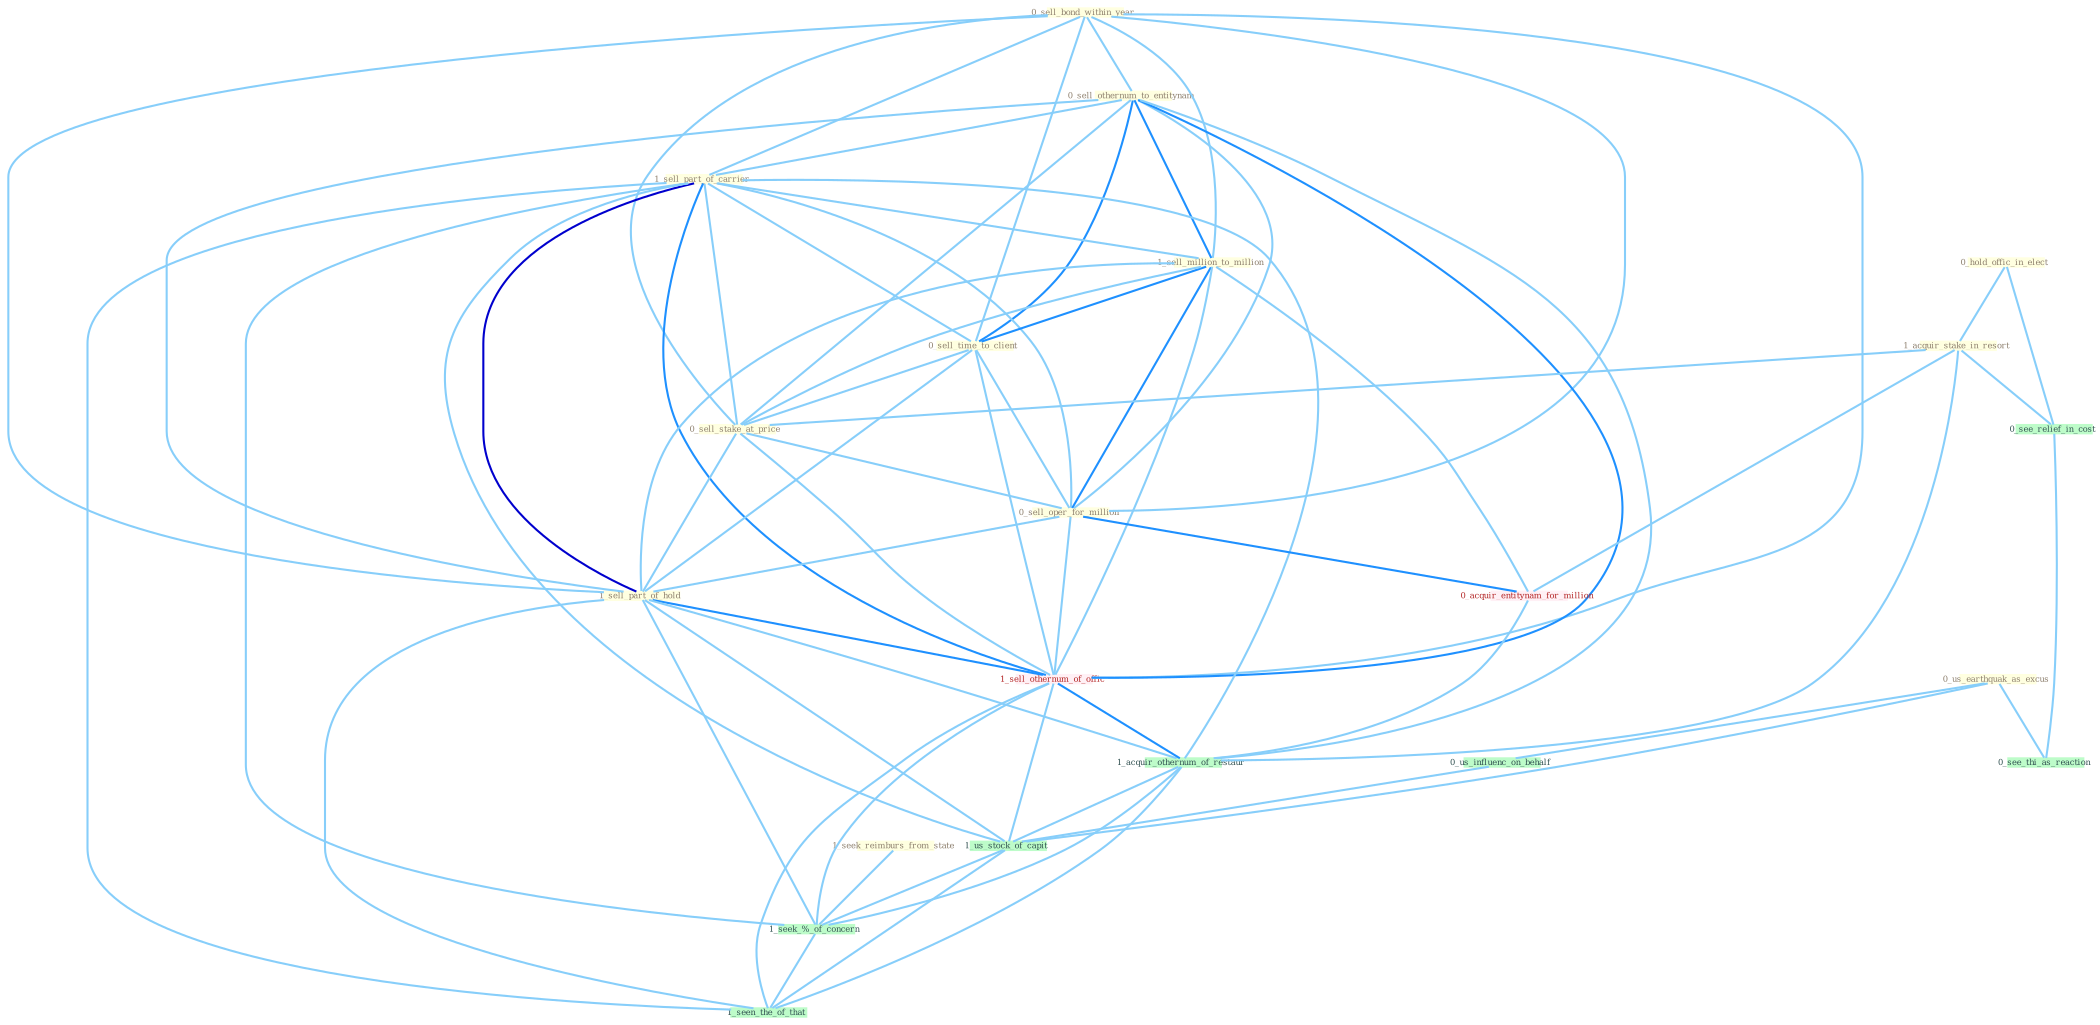 Graph G{ 
    node
    [shape=polygon,style=filled,width=.5,height=.06,color="#BDFCC9",fixedsize=true,fontsize=4,
    fontcolor="#2f4f4f"];
    {node
    [color="#ffffe0", fontcolor="#8b7d6b"] "0_hold_offic_in_elect " "0_sell_bond_within_year " "0_sell_othernum_to_entitynam " "1_sell_part_of_carrier " "1_sell_million_to_million " "0_us_earthquak_as_excus " "0_sell_time_to_client " "1_acquir_stake_in_resort " "0_sell_stake_at_price " "0_sell_oper_for_million " "1_sell_part_of_hold " "1_seek_reimburs_from_state "}
{node [color="#fff0f5", fontcolor="#b22222"] "0_acquir_entitynam_for_million " "1_sell_othernum_of_offic "}
edge [color="#B0E2FF"];

	"0_hold_offic_in_elect " -- "1_acquir_stake_in_resort " [w="1", color="#87cefa" ];
	"0_hold_offic_in_elect " -- "0_see_relief_in_cost " [w="1", color="#87cefa" ];
	"0_sell_bond_within_year " -- "0_sell_othernum_to_entitynam " [w="1", color="#87cefa" ];
	"0_sell_bond_within_year " -- "1_sell_part_of_carrier " [w="1", color="#87cefa" ];
	"0_sell_bond_within_year " -- "1_sell_million_to_million " [w="1", color="#87cefa" ];
	"0_sell_bond_within_year " -- "0_sell_time_to_client " [w="1", color="#87cefa" ];
	"0_sell_bond_within_year " -- "0_sell_stake_at_price " [w="1", color="#87cefa" ];
	"0_sell_bond_within_year " -- "0_sell_oper_for_million " [w="1", color="#87cefa" ];
	"0_sell_bond_within_year " -- "1_sell_part_of_hold " [w="1", color="#87cefa" ];
	"0_sell_bond_within_year " -- "1_sell_othernum_of_offic " [w="1", color="#87cefa" ];
	"0_sell_othernum_to_entitynam " -- "1_sell_part_of_carrier " [w="1", color="#87cefa" ];
	"0_sell_othernum_to_entitynam " -- "1_sell_million_to_million " [w="2", color="#1e90ff" , len=0.8];
	"0_sell_othernum_to_entitynam " -- "0_sell_time_to_client " [w="2", color="#1e90ff" , len=0.8];
	"0_sell_othernum_to_entitynam " -- "0_sell_stake_at_price " [w="1", color="#87cefa" ];
	"0_sell_othernum_to_entitynam " -- "0_sell_oper_for_million " [w="1", color="#87cefa" ];
	"0_sell_othernum_to_entitynam " -- "1_sell_part_of_hold " [w="1", color="#87cefa" ];
	"0_sell_othernum_to_entitynam " -- "1_sell_othernum_of_offic " [w="2", color="#1e90ff" , len=0.8];
	"0_sell_othernum_to_entitynam " -- "1_acquir_othernum_of_restaur " [w="1", color="#87cefa" ];
	"1_sell_part_of_carrier " -- "1_sell_million_to_million " [w="1", color="#87cefa" ];
	"1_sell_part_of_carrier " -- "0_sell_time_to_client " [w="1", color="#87cefa" ];
	"1_sell_part_of_carrier " -- "0_sell_stake_at_price " [w="1", color="#87cefa" ];
	"1_sell_part_of_carrier " -- "0_sell_oper_for_million " [w="1", color="#87cefa" ];
	"1_sell_part_of_carrier " -- "1_sell_part_of_hold " [w="3", color="#0000cd" , len=0.6];
	"1_sell_part_of_carrier " -- "1_sell_othernum_of_offic " [w="2", color="#1e90ff" , len=0.8];
	"1_sell_part_of_carrier " -- "1_acquir_othernum_of_restaur " [w="1", color="#87cefa" ];
	"1_sell_part_of_carrier " -- "1_us_stock_of_capit " [w="1", color="#87cefa" ];
	"1_sell_part_of_carrier " -- "1_seek_%_of_concern " [w="1", color="#87cefa" ];
	"1_sell_part_of_carrier " -- "1_seen_the_of_that " [w="1", color="#87cefa" ];
	"1_sell_million_to_million " -- "0_sell_time_to_client " [w="2", color="#1e90ff" , len=0.8];
	"1_sell_million_to_million " -- "0_sell_stake_at_price " [w="1", color="#87cefa" ];
	"1_sell_million_to_million " -- "0_sell_oper_for_million " [w="2", color="#1e90ff" , len=0.8];
	"1_sell_million_to_million " -- "1_sell_part_of_hold " [w="1", color="#87cefa" ];
	"1_sell_million_to_million " -- "0_acquir_entitynam_for_million " [w="1", color="#87cefa" ];
	"1_sell_million_to_million " -- "1_sell_othernum_of_offic " [w="1", color="#87cefa" ];
	"0_us_earthquak_as_excus " -- "0_us_influenc_on_behalf " [w="1", color="#87cefa" ];
	"0_us_earthquak_as_excus " -- "0_see_thi_as_reaction " [w="1", color="#87cefa" ];
	"0_us_earthquak_as_excus " -- "1_us_stock_of_capit " [w="1", color="#87cefa" ];
	"0_sell_time_to_client " -- "0_sell_stake_at_price " [w="1", color="#87cefa" ];
	"0_sell_time_to_client " -- "0_sell_oper_for_million " [w="1", color="#87cefa" ];
	"0_sell_time_to_client " -- "1_sell_part_of_hold " [w="1", color="#87cefa" ];
	"0_sell_time_to_client " -- "1_sell_othernum_of_offic " [w="1", color="#87cefa" ];
	"1_acquir_stake_in_resort " -- "0_sell_stake_at_price " [w="1", color="#87cefa" ];
	"1_acquir_stake_in_resort " -- "0_acquir_entitynam_for_million " [w="1", color="#87cefa" ];
	"1_acquir_stake_in_resort " -- "0_see_relief_in_cost " [w="1", color="#87cefa" ];
	"1_acquir_stake_in_resort " -- "1_acquir_othernum_of_restaur " [w="1", color="#87cefa" ];
	"0_sell_stake_at_price " -- "0_sell_oper_for_million " [w="1", color="#87cefa" ];
	"0_sell_stake_at_price " -- "1_sell_part_of_hold " [w="1", color="#87cefa" ];
	"0_sell_stake_at_price " -- "1_sell_othernum_of_offic " [w="1", color="#87cefa" ];
	"0_sell_oper_for_million " -- "1_sell_part_of_hold " [w="1", color="#87cefa" ];
	"0_sell_oper_for_million " -- "0_acquir_entitynam_for_million " [w="2", color="#1e90ff" , len=0.8];
	"0_sell_oper_for_million " -- "1_sell_othernum_of_offic " [w="1", color="#87cefa" ];
	"1_sell_part_of_hold " -- "1_sell_othernum_of_offic " [w="2", color="#1e90ff" , len=0.8];
	"1_sell_part_of_hold " -- "1_acquir_othernum_of_restaur " [w="1", color="#87cefa" ];
	"1_sell_part_of_hold " -- "1_us_stock_of_capit " [w="1", color="#87cefa" ];
	"1_sell_part_of_hold " -- "1_seek_%_of_concern " [w="1", color="#87cefa" ];
	"1_sell_part_of_hold " -- "1_seen_the_of_that " [w="1", color="#87cefa" ];
	"1_seek_reimburs_from_state " -- "1_seek_%_of_concern " [w="1", color="#87cefa" ];
	"0_acquir_entitynam_for_million " -- "1_acquir_othernum_of_restaur " [w="1", color="#87cefa" ];
	"1_sell_othernum_of_offic " -- "1_acquir_othernum_of_restaur " [w="2", color="#1e90ff" , len=0.8];
	"1_sell_othernum_of_offic " -- "1_us_stock_of_capit " [w="1", color="#87cefa" ];
	"1_sell_othernum_of_offic " -- "1_seek_%_of_concern " [w="1", color="#87cefa" ];
	"1_sell_othernum_of_offic " -- "1_seen_the_of_that " [w="1", color="#87cefa" ];
	"0_us_influenc_on_behalf " -- "1_us_stock_of_capit " [w="1", color="#87cefa" ];
	"0_see_relief_in_cost " -- "0_see_thi_as_reaction " [w="1", color="#87cefa" ];
	"1_acquir_othernum_of_restaur " -- "1_us_stock_of_capit " [w="1", color="#87cefa" ];
	"1_acquir_othernum_of_restaur " -- "1_seek_%_of_concern " [w="1", color="#87cefa" ];
	"1_acquir_othernum_of_restaur " -- "1_seen_the_of_that " [w="1", color="#87cefa" ];
	"1_us_stock_of_capit " -- "1_seek_%_of_concern " [w="1", color="#87cefa" ];
	"1_us_stock_of_capit " -- "1_seen_the_of_that " [w="1", color="#87cefa" ];
	"1_seek_%_of_concern " -- "1_seen_the_of_that " [w="1", color="#87cefa" ];
}